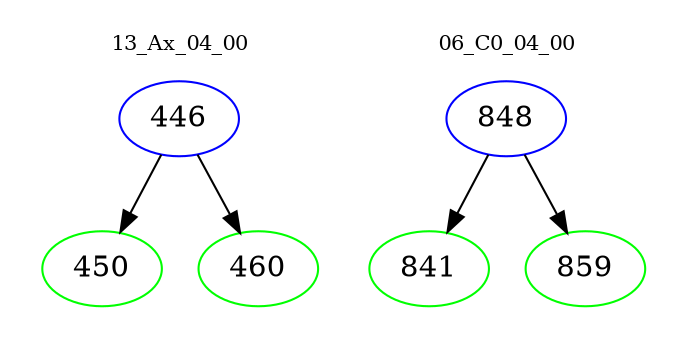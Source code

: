 digraph{
subgraph cluster_0 {
color = white
label = "13_Ax_04_00";
fontsize=10;
T0_446 [label="446", color="blue"]
T0_446 -> T0_450 [color="black"]
T0_450 [label="450", color="green"]
T0_446 -> T0_460 [color="black"]
T0_460 [label="460", color="green"]
}
subgraph cluster_1 {
color = white
label = "06_C0_04_00";
fontsize=10;
T1_848 [label="848", color="blue"]
T1_848 -> T1_841 [color="black"]
T1_841 [label="841", color="green"]
T1_848 -> T1_859 [color="black"]
T1_859 [label="859", color="green"]
}
}
